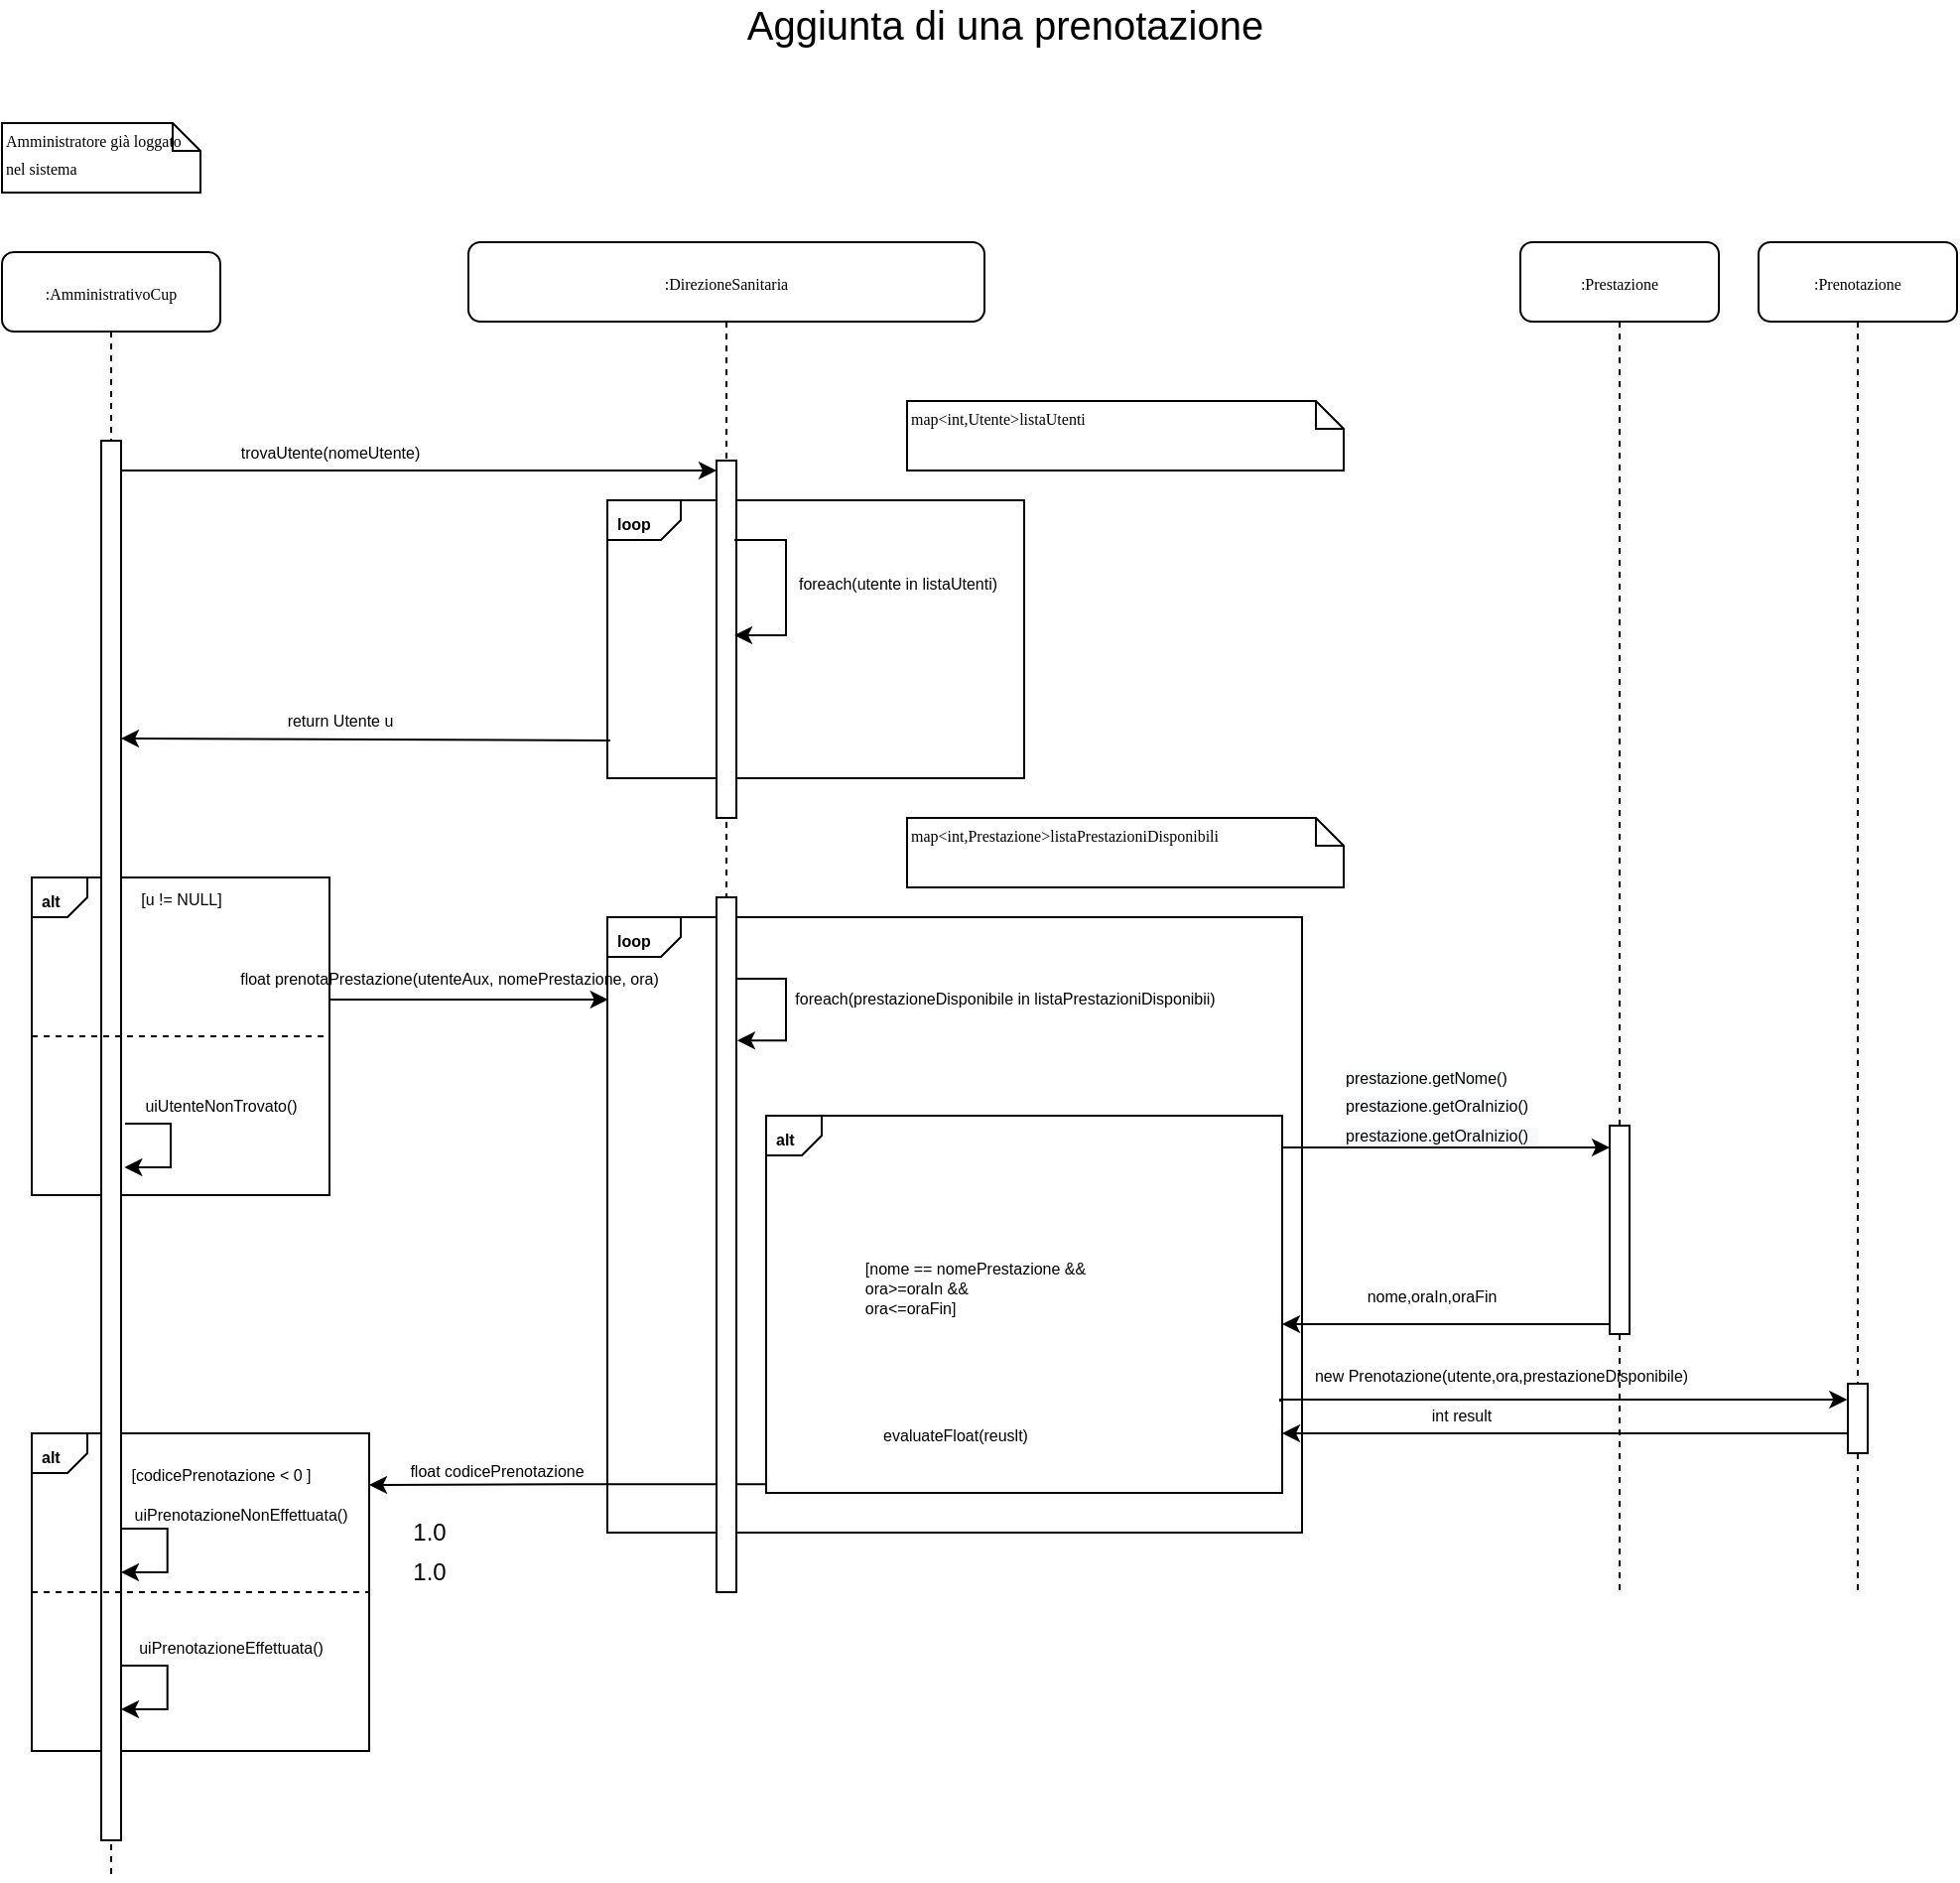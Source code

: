 <mxfile version="14.7.0" type="device"><diagram name="Page-1" id="13e1069c-82ec-6db2-03f1-153e76fe0fe0"><mxGraphModel dx="1258" dy="1485" grid="1" gridSize="10" guides="1" tooltips="1" connect="1" arrows="1" fold="1" page="1" pageScale="1" pageWidth="1100" pageHeight="850" background="none" math="0" shadow="0"><root><mxCell id="0"/><mxCell id="1" parent="0"/><mxCell id="pGkNqQTbadaWzrJlGOLj-44" value="&lt;p style=&quot;margin: 0px ; margin-top: 4px ; margin-left: 5px ; text-align: left&quot;&gt;&lt;b&gt;&lt;font style=&quot;font-size: 8px&quot;&gt;loop&lt;/font&gt;&lt;/b&gt;&lt;/p&gt;" style="html=1;shape=mxgraph.sysml.package;overflow=fill;labelX=37;align=left;spacingLeft=5;verticalAlign=top;spacingTop=-3;" vertex="1" parent="1"><mxGeometry x="320" y="420" width="350" height="310" as="geometry"/></mxCell><mxCell id="pGkNqQTbadaWzrJlGOLj-49" value="&lt;p style=&quot;margin: 0px ; margin-top: 4px ; margin-left: 5px ; text-align: left&quot;&gt;&lt;b&gt;&lt;font style=&quot;font-size: 8px&quot;&gt;alt&lt;/font&gt;&lt;/b&gt;&lt;/p&gt;" style="html=1;shape=mxgraph.sysml.package;overflow=fill;labelX=28.1;align=left;spacingLeft=5;verticalAlign=top;spacingTop=-3;" vertex="1" parent="1"><mxGeometry x="400" y="520" width="260" height="190" as="geometry"/></mxCell><mxCell id="pGkNqQTbadaWzrJlGOLj-28" value="&lt;p style=&quot;margin: 0px ; margin-top: 4px ; margin-left: 5px ; text-align: left&quot;&gt;&lt;b&gt;&lt;font style=&quot;font-size: 8px&quot;&gt;alt&lt;/font&gt;&lt;/b&gt;&lt;/p&gt;" style="html=1;shape=mxgraph.sysml.package;overflow=fill;labelX=28.1;align=left;spacingLeft=5;verticalAlign=top;spacingTop=-3;" vertex="1" parent="1"><mxGeometry x="30" y="680" width="170" height="160" as="geometry"/></mxCell><mxCell id="pGkNqQTbadaWzrJlGOLj-69" style="edgeStyle=orthogonalEdgeStyle;rounded=0;orthogonalLoop=1;jettySize=auto;html=1;entryX=0.001;entryY=0.134;entryDx=0;entryDy=0;entryPerimeter=0;strokeColor=#000000;strokeWidth=1;" edge="1" parent="1" source="pGkNqQTbadaWzrJlGOLj-13" target="pGkNqQTbadaWzrJlGOLj-44"><mxGeometry relative="1" as="geometry"><Array as="points"><mxPoint x="250" y="462"/></Array></mxGeometry></mxCell><mxCell id="pGkNqQTbadaWzrJlGOLj-13" value="&lt;p style=&quot;margin: 0px ; margin-top: 4px ; margin-left: 5px ; text-align: left&quot;&gt;&lt;b&gt;&lt;font style=&quot;font-size: 8px&quot;&gt;alt&lt;/font&gt;&lt;/b&gt;&lt;/p&gt;" style="html=1;shape=mxgraph.sysml.package;overflow=fill;labelX=28.1;align=left;spacingLeft=5;verticalAlign=top;spacingTop=-3;" vertex="1" parent="1"><mxGeometry x="30" y="400" width="150" height="160" as="geometry"/></mxCell><mxCell id="7baba1c4bc27f4b0-2" value="&lt;font style=&quot;font-size: 8px&quot;&gt;:DirezioneSanitaria&lt;/font&gt;" style="shape=umlLifeline;perimeter=lifelinePerimeter;whiteSpace=wrap;html=1;container=1;collapsible=0;recursiveResize=0;outlineConnect=0;rounded=1;shadow=0;comic=0;labelBackgroundColor=none;strokeWidth=1;fontFamily=Verdana;fontSize=12;align=center;" parent="1" vertex="1"><mxGeometry x="250" y="80" width="260" height="580" as="geometry"/></mxCell><mxCell id="pGkNqQTbadaWzrJlGOLj-6" value="&lt;p style=&quot;margin: 0px ; margin-top: 4px ; margin-left: 5px ; text-align: left&quot;&gt;&lt;b&gt;&lt;font style=&quot;font-size: 8px&quot;&gt;loop&lt;/font&gt;&lt;/b&gt;&lt;/p&gt;" style="html=1;shape=mxgraph.sysml.package;overflow=fill;labelX=37;align=left;spacingLeft=5;verticalAlign=top;spacingTop=-3;" vertex="1" parent="7baba1c4bc27f4b0-2"><mxGeometry x="70" y="130" width="210" height="140" as="geometry"/></mxCell><mxCell id="7baba1c4bc27f4b0-10" value="" style="html=1;points=[];perimeter=orthogonalPerimeter;rounded=0;shadow=0;comic=0;labelBackgroundColor=none;strokeWidth=1;fontFamily=Verdana;fontSize=12;align=center;" parent="7baba1c4bc27f4b0-2" vertex="1"><mxGeometry x="125" y="110" width="10" height="180" as="geometry"/></mxCell><mxCell id="pGkNqQTbadaWzrJlGOLj-9" style="edgeStyle=orthogonalEdgeStyle;rounded=0;orthogonalLoop=1;jettySize=auto;html=1;strokeColor=#000000;" edge="1" parent="7baba1c4bc27f4b0-2"><mxGeometry relative="1" as="geometry"><mxPoint x="134" y="150" as="sourcePoint"/><mxPoint x="134" y="198" as="targetPoint"/><Array as="points"><mxPoint x="135" y="150"/><mxPoint x="160" y="150"/><mxPoint x="160" y="198"/><mxPoint x="134" y="198"/></Array></mxGeometry></mxCell><mxCell id="pGkNqQTbadaWzrJlGOLj-10" value="&lt;font style=&quot;font-size: 8px&quot;&gt;foreach(utente in listaUtenti)&lt;/font&gt;" style="text;html=1;align=center;verticalAlign=middle;resizable=0;points=[];autosize=1;strokeColor=none;" vertex="1" parent="7baba1c4bc27f4b0-2"><mxGeometry x="156" y="161" width="120" height="20" as="geometry"/></mxCell><mxCell id="7baba1c4bc27f4b0-3" value="&lt;font style=&quot;font-size: 8px&quot;&gt;:Prestazione&lt;/font&gt;" style="shape=umlLifeline;perimeter=lifelinePerimeter;whiteSpace=wrap;html=1;container=1;collapsible=0;recursiveResize=0;outlineConnect=0;rounded=1;shadow=0;comic=0;labelBackgroundColor=none;strokeWidth=1;fontFamily=Verdana;fontSize=12;align=center;size=40;" parent="1" vertex="1"><mxGeometry x="780" y="80" width="100" height="680" as="geometry"/></mxCell><mxCell id="7baba1c4bc27f4b0-13" value="" style="html=1;points=[];perimeter=orthogonalPerimeter;rounded=0;shadow=0;comic=0;labelBackgroundColor=none;strokeWidth=1;fontFamily=Verdana;fontSize=12;align=center;" parent="7baba1c4bc27f4b0-3" vertex="1"><mxGeometry x="45" y="445" width="10" height="105" as="geometry"/></mxCell><mxCell id="7baba1c4bc27f4b0-8" value="&lt;font style=&quot;font-size: 8px&quot;&gt;:AmministrativoCup&lt;/font&gt;" style="shape=umlLifeline;perimeter=lifelinePerimeter;whiteSpace=wrap;html=1;container=1;collapsible=0;recursiveResize=0;outlineConnect=0;rounded=1;shadow=0;comic=0;labelBackgroundColor=none;strokeWidth=1;fontFamily=Verdana;fontSize=12;align=center;" parent="1" vertex="1"><mxGeometry x="15" y="85" width="110" height="820" as="geometry"/></mxCell><mxCell id="7baba1c4bc27f4b0-9" value="" style="html=1;points=[];perimeter=orthogonalPerimeter;rounded=0;shadow=0;comic=0;labelBackgroundColor=none;strokeWidth=1;fontFamily=Verdana;fontSize=12;align=center;" parent="7baba1c4bc27f4b0-8" vertex="1"><mxGeometry x="50" y="95" width="10" height="705" as="geometry"/></mxCell><mxCell id="pGkNqQTbadaWzrJlGOLj-20" style="edgeStyle=orthogonalEdgeStyle;rounded=0;orthogonalLoop=1;jettySize=auto;html=1;strokeColor=#000000;entryX=1.167;entryY=0.8;entryDx=0;entryDy=0;entryPerimeter=0;" edge="1" parent="7baba1c4bc27f4b0-8"><mxGeometry relative="1" as="geometry"><mxPoint x="62" y="439" as="sourcePoint"/><mxPoint x="61.67" y="461" as="targetPoint"/><Array as="points"><mxPoint x="85" y="439"/><mxPoint x="85" y="461"/></Array></mxGeometry></mxCell><mxCell id="7baba1c4bc27f4b0-41" value="&lt;font style=&quot;font-size: 8px&quot;&gt;Amministratore già loggato nel sistema&lt;/font&gt;" style="shape=note;whiteSpace=wrap;html=1;size=14;verticalAlign=top;align=left;spacingTop=-6;rounded=0;shadow=0;comic=0;labelBackgroundColor=none;strokeWidth=1;fontFamily=Verdana;fontSize=12" parent="1" vertex="1"><mxGeometry x="15" y="20" width="100" height="35" as="geometry"/></mxCell><mxCell id="pGkNqQTbadaWzrJlGOLj-1" value="&lt;font style=&quot;font-size: 20px&quot;&gt;Aggiunta di una prenotazione&lt;/font&gt;" style="text;html=1;align=center;verticalAlign=middle;resizable=0;points=[];autosize=1;strokeColor=none;" vertex="1" parent="1"><mxGeometry x="380" y="-40" width="280" height="20" as="geometry"/></mxCell><mxCell id="pGkNqQTbadaWzrJlGOLj-2" style="edgeStyle=orthogonalEdgeStyle;rounded=0;orthogonalLoop=1;jettySize=auto;html=1;strokeColor=#000000;" edge="1" parent="1" source="7baba1c4bc27f4b0-9"><mxGeometry relative="1" as="geometry"><mxPoint x="160" y="190" as="sourcePoint"/><mxPoint x="375" y="195" as="targetPoint"/><Array as="points"><mxPoint x="210" y="195"/><mxPoint x="210" y="195"/></Array></mxGeometry></mxCell><mxCell id="pGkNqQTbadaWzrJlGOLj-3" value="&lt;font style=&quot;font-size: 8px&quot;&gt;trovaUtente(nomeUtente)&lt;/font&gt;" style="text;html=1;align=center;verticalAlign=middle;resizable=0;points=[];autosize=1;strokeColor=none;" vertex="1" parent="1"><mxGeometry x="125" y="175" width="110" height="20" as="geometry"/></mxCell><mxCell id="pGkNqQTbadaWzrJlGOLj-51" style="edgeStyle=orthogonalEdgeStyle;rounded=0;orthogonalLoop=1;jettySize=auto;html=1;strokeColor=#000000;strokeWidth=1;exitX=0.001;exitY=0.977;exitDx=0;exitDy=0;exitPerimeter=0;" edge="1" parent="1" source="pGkNqQTbadaWzrJlGOLj-49"><mxGeometry relative="1" as="geometry"><mxPoint x="200" y="706" as="targetPoint"/><Array as="points"/></mxGeometry></mxCell><mxCell id="pGkNqQTbadaWzrJlGOLj-12" value="" style="html=1;points=[];perimeter=orthogonalPerimeter;rounded=0;shadow=0;comic=0;labelBackgroundColor=none;strokeWidth=1;fontFamily=Verdana;fontSize=12;align=center;" vertex="1" parent="1"><mxGeometry x="375" y="410" width="10" height="350" as="geometry"/></mxCell><mxCell id="pGkNqQTbadaWzrJlGOLj-14" value="" style="group" vertex="1" connectable="0" parent="1"><mxGeometry x="150" y="310" width="70" height="20" as="geometry"/></mxCell><mxCell id="pGkNqQTbadaWzrJlGOLj-8" value="&lt;font style=&quot;font-size: 8px&quot;&gt;return Utente u&lt;/font&gt;" style="text;html=1;align=center;verticalAlign=middle;resizable=0;points=[];autosize=1;strokeColor=none;" vertex="1" parent="pGkNqQTbadaWzrJlGOLj-14"><mxGeometry width="70" height="20" as="geometry"/></mxCell><mxCell id="pGkNqQTbadaWzrJlGOLj-15" value="&lt;font style=&quot;font-size: 8px&quot;&gt;[u != NULL]&lt;/font&gt;" style="text;html=1;align=center;verticalAlign=middle;resizable=0;points=[];autosize=1;strokeColor=none;" vertex="1" parent="1"><mxGeometry x="75" y="400" width="60" height="20" as="geometry"/></mxCell><mxCell id="pGkNqQTbadaWzrJlGOLj-22" value="&lt;font style=&quot;font-size: 8px&quot;&gt;uiUtenteNonTrovato()&lt;/font&gt;" style="text;html=1;align=center;verticalAlign=middle;resizable=0;points=[];autosize=1;strokeColor=none;" vertex="1" parent="1"><mxGeometry x="80" y="504" width="90" height="20" as="geometry"/></mxCell><mxCell id="pGkNqQTbadaWzrJlGOLj-17" value="" style="endArrow=none;dashed=1;html=1;strokeWidth=1;entryX=1;entryY=0.5;entryDx=0;entryDy=0;entryPerimeter=0;exitX=0;exitY=0.5;exitDx=0;exitDy=0;exitPerimeter=0;" edge="1" parent="1" source="pGkNqQTbadaWzrJlGOLj-13" target="pGkNqQTbadaWzrJlGOLj-13"><mxGeometry width="50" height="50" relative="1" as="geometry"><mxPoint x="30" y="439" as="sourcePoint"/><mxPoint x="90" y="440" as="targetPoint"/><Array as="points"><mxPoint x="105" y="480"/></Array></mxGeometry></mxCell><mxCell id="pGkNqQTbadaWzrJlGOLj-34" value="" style="endArrow=none;dashed=1;html=1;strokeColor=#000000;strokeWidth=1;exitX=0;exitY=0.5;exitDx=0;exitDy=0;exitPerimeter=0;entryX=1;entryY=0.5;entryDx=0;entryDy=0;entryPerimeter=0;" edge="1" parent="1" source="pGkNqQTbadaWzrJlGOLj-28" target="pGkNqQTbadaWzrJlGOLj-28"><mxGeometry width="50" height="50" relative="1" as="geometry"><mxPoint x="30" y="800" as="sourcePoint"/><mxPoint x="80" y="750" as="targetPoint"/></mxGeometry></mxCell><mxCell id="pGkNqQTbadaWzrJlGOLj-35" value="&lt;font style=&quot;font-size: 8px&quot;&gt;[codicePrenotazione &amp;lt; 0 ]&lt;/font&gt;" style="text;html=1;align=center;verticalAlign=middle;resizable=0;points=[];autosize=1;strokeColor=none;" vertex="1" parent="1"><mxGeometry x="70" y="690" width="110" height="20" as="geometry"/></mxCell><mxCell id="pGkNqQTbadaWzrJlGOLj-38" value="" style="group" vertex="1" connectable="0" parent="1"><mxGeometry x="75" y="710" width="120" height="40" as="geometry"/></mxCell><mxCell id="pGkNqQTbadaWzrJlGOLj-40" value="" style="group" vertex="1" connectable="0" parent="pGkNqQTbadaWzrJlGOLj-38"><mxGeometry width="120" height="40" as="geometry"/></mxCell><mxCell id="pGkNqQTbadaWzrJlGOLj-36" style="edgeStyle=orthogonalEdgeStyle;rounded=0;orthogonalLoop=1;jettySize=auto;html=1;strokeColor=#000000;entryX=1.167;entryY=0.8;entryDx=0;entryDy=0;entryPerimeter=0;" edge="1" parent="pGkNqQTbadaWzrJlGOLj-40"><mxGeometry relative="1" as="geometry"><mxPoint x="0.33" y="18" as="sourcePoint"/><mxPoint x="1.421e-14" y="40" as="targetPoint"/><Array as="points"><mxPoint x="23.33" y="18"/><mxPoint x="23.33" y="40"/></Array></mxGeometry></mxCell><mxCell id="pGkNqQTbadaWzrJlGOLj-37" value="&lt;font style=&quot;font-size: 8px&quot;&gt;uiPrenotazioneNonEffettuata()&lt;/font&gt;" style="text;html=1;align=center;verticalAlign=middle;resizable=0;points=[];autosize=1;strokeColor=none;" vertex="1" parent="pGkNqQTbadaWzrJlGOLj-40"><mxGeometry width="120" height="20" as="geometry"/></mxCell><mxCell id="pGkNqQTbadaWzrJlGOLj-47" style="edgeStyle=orthogonalEdgeStyle;rounded=0;orthogonalLoop=1;jettySize=auto;html=1;strokeColor=#000000;entryX=1.044;entryY=0.206;entryDx=0;entryDy=0;entryPerimeter=0;" edge="1" parent="1" target="pGkNqQTbadaWzrJlGOLj-12"><mxGeometry relative="1" as="geometry"><mxPoint x="385" y="451" as="sourcePoint"/><mxPoint x="414.29" y="508.93" as="targetPoint"/><Array as="points"><mxPoint x="410" y="451"/><mxPoint x="410" y="482"/></Array></mxGeometry></mxCell><mxCell id="pGkNqQTbadaWzrJlGOLj-48" value="&lt;font style=&quot;font-size: 8px&quot;&gt;foreach(prestazioneDisponibile in listaPrestazioniDisponibii)&lt;/font&gt;" style="text;html=1;align=center;verticalAlign=middle;resizable=0;points=[];autosize=1;strokeColor=none;" vertex="1" parent="1"><mxGeometry x="405" y="450" width="230" height="20" as="geometry"/></mxCell><mxCell id="pGkNqQTbadaWzrJlGOLj-31" value="&lt;font style=&quot;font-size: 8px&quot;&gt;float codicePrenotazione&lt;/font&gt;" style="text;html=1;align=center;verticalAlign=middle;resizable=0;points=[];autosize=1;strokeColor=none;" vertex="1" parent="1"><mxGeometry x="214" y="688" width="100" height="20" as="geometry"/></mxCell><mxCell id="pGkNqQTbadaWzrJlGOLj-52" value="&lt;div style=&quot;text-align: left&quot;&gt;&lt;span style=&quot;font-size: 8px&quot;&gt;[nome == nomePrestazione &amp;amp;&amp;amp;&lt;/span&gt;&lt;/div&gt;&lt;font style=&quot;font-size: 8px&quot;&gt;&lt;div style=&quot;text-align: left&quot;&gt;&lt;span&gt;ora&amp;gt;=oraIn &amp;amp;&amp;amp;&lt;/span&gt;&lt;/div&gt;&lt;div style=&quot;text-align: left&quot;&gt;&lt;span&gt;ora&amp;lt;=oraFin]&lt;/span&gt;&lt;/div&gt;&lt;/font&gt;" style="text;html=1;align=center;verticalAlign=middle;resizable=0;points=[];autosize=1;strokeColor=none;" vertex="1" parent="1"><mxGeometry x="440" y="580" width="130" height="50" as="geometry"/></mxCell><mxCell id="pGkNqQTbadaWzrJlGOLj-55" value="&lt;span style=&quot;color: rgb(0 , 0 , 0) ; font-family: &amp;#34;helvetica&amp;#34; ; font-size: 8px ; font-style: normal ; font-weight: 400 ; letter-spacing: normal ; text-align: left ; text-indent: 0px ; text-transform: none ; word-spacing: 0px ; background-color: rgb(248 , 249 , 250) ; display: inline ; float: none&quot;&gt;prestazione.getNome()&lt;br&gt;&lt;span style=&quot;font-family: &amp;#34;helvetica&amp;#34;&quot;&gt;prestazione.getOraInizio()&lt;br&gt;&lt;/span&gt;&lt;span style=&quot;font-family: &amp;#34;helvetica&amp;#34;&quot;&gt;prestazione.getOraInizio()&amp;nbsp;&lt;/span&gt;&lt;span style=&quot;font-family: &amp;#34;helvetica&amp;#34;&quot;&gt;&amp;nbsp;&lt;/span&gt;&lt;br&gt;&lt;/span&gt;" style="text;whiteSpace=wrap;html=1;" vertex="1" parent="1"><mxGeometry x="690" y="486" width="120" height="56" as="geometry"/></mxCell><mxCell id="pGkNqQTbadaWzrJlGOLj-56" style="edgeStyle=orthogonalEdgeStyle;rounded=0;orthogonalLoop=1;jettySize=auto;html=1;strokeColor=#000000;strokeWidth=1;" edge="1" parent="1" source="7baba1c4bc27f4b0-13" target="pGkNqQTbadaWzrJlGOLj-49"><mxGeometry relative="1" as="geometry"><Array as="points"><mxPoint x="780" y="625"/><mxPoint x="780" y="625"/></Array></mxGeometry></mxCell><mxCell id="pGkNqQTbadaWzrJlGOLj-57" value="&lt;font style=&quot;font-size: 8px&quot;&gt;nome,oraIn,oraFin&lt;/font&gt;" style="text;html=1;align=center;verticalAlign=middle;resizable=0;points=[];autosize=1;strokeColor=none;" vertex="1" parent="1"><mxGeometry x="695" y="600" width="80" height="20" as="geometry"/></mxCell><mxCell id="pGkNqQTbadaWzrJlGOLj-58" style="edgeStyle=orthogonalEdgeStyle;rounded=0;orthogonalLoop=1;jettySize=auto;html=1;strokeColor=#000000;strokeWidth=1;entryX=-0.033;entryY=0.229;entryDx=0;entryDy=0;entryPerimeter=0;" edge="1" parent="1" target="pGkNqQTbadaWzrJlGOLj-61"><mxGeometry relative="1" as="geometry"><mxPoint x="659" y="664" as="sourcePoint"/><mxPoint x="900" y="660" as="targetPoint"/><Array as="points"><mxPoint x="659" y="663"/></Array></mxGeometry></mxCell><mxCell id="pGkNqQTbadaWzrJlGOLj-59" value="&lt;font style=&quot;font-size: 8px&quot;&gt;new Prenotazione(utente,ora,prestazioneDisponibile)&lt;/font&gt;" style="text;html=1;align=center;verticalAlign=middle;resizable=0;points=[];autosize=1;strokeColor=none;" vertex="1" parent="1"><mxGeometry x="670" y="640" width="200" height="20" as="geometry"/></mxCell><mxCell id="pGkNqQTbadaWzrJlGOLj-60" value="&lt;font style=&quot;font-size: 8px&quot;&gt;:Prenotazione&lt;/font&gt;" style="shape=umlLifeline;perimeter=lifelinePerimeter;whiteSpace=wrap;html=1;container=1;collapsible=0;recursiveResize=0;outlineConnect=0;rounded=1;shadow=0;comic=0;labelBackgroundColor=none;strokeWidth=1;fontFamily=Verdana;fontSize=12;align=center;" vertex="1" parent="1"><mxGeometry x="900" y="80" width="100" height="680" as="geometry"/></mxCell><mxCell id="pGkNqQTbadaWzrJlGOLj-61" value="" style="html=1;points=[];perimeter=orthogonalPerimeter;rounded=0;shadow=0;comic=0;labelBackgroundColor=none;strokeWidth=1;fontFamily=Verdana;fontSize=12;align=center;" vertex="1" parent="pGkNqQTbadaWzrJlGOLj-60"><mxGeometry x="45" y="575" width="10" height="35" as="geometry"/></mxCell><mxCell id="pGkNqQTbadaWzrJlGOLj-54" style="edgeStyle=orthogonalEdgeStyle;rounded=0;orthogonalLoop=1;jettySize=auto;html=1;strokeColor=#000000;strokeWidth=1;" edge="1" parent="1" source="pGkNqQTbadaWzrJlGOLj-49"><mxGeometry relative="1" as="geometry"><mxPoint x="825" y="536" as="targetPoint"/><Array as="points"><mxPoint x="710" y="536"/><mxPoint x="710" y="536"/></Array></mxGeometry></mxCell><mxCell id="pGkNqQTbadaWzrJlGOLj-62" style="edgeStyle=orthogonalEdgeStyle;rounded=0;orthogonalLoop=1;jettySize=auto;html=1;strokeColor=#000000;strokeWidth=1;" edge="1" parent="1" source="pGkNqQTbadaWzrJlGOLj-61"><mxGeometry relative="1" as="geometry"><mxPoint x="660" y="680" as="targetPoint"/><Array as="points"><mxPoint x="660" y="680"/></Array></mxGeometry></mxCell><mxCell id="pGkNqQTbadaWzrJlGOLj-63" value="&lt;font style=&quot;font-size: 8px&quot;&gt;int result&lt;/font&gt;" style="text;html=1;align=center;verticalAlign=middle;resizable=0;points=[];autosize=1;strokeColor=none;" vertex="1" parent="1"><mxGeometry x="725" y="660" width="50" height="20" as="geometry"/></mxCell><mxCell id="pGkNqQTbadaWzrJlGOLj-66" value="&lt;font style=&quot;font-size: 8px&quot;&gt;evaluateFloat(reuslt)&lt;/font&gt;" style="text;html=1;align=center;verticalAlign=middle;resizable=0;points=[];autosize=1;strokeColor=none;" vertex="1" parent="1"><mxGeometry x="450" y="670" width="90" height="20" as="geometry"/></mxCell><mxCell id="pGkNqQTbadaWzrJlGOLj-67" value="&lt;font style=&quot;font-size: 8px&quot;&gt;map&amp;lt;int,Prestazione&amp;gt;listaPrestazioniDisponibili&lt;/font&gt;" style="shape=note;whiteSpace=wrap;html=1;size=14;verticalAlign=top;align=left;spacingTop=-6;rounded=0;shadow=0;comic=0;labelBackgroundColor=none;strokeWidth=1;fontFamily=Verdana;fontSize=12" vertex="1" parent="1"><mxGeometry x="471" y="370" width="220" height="35" as="geometry"/></mxCell><mxCell id="pGkNqQTbadaWzrJlGOLj-68" value="&lt;font style=&quot;font-size: 8px&quot;&gt;map&amp;lt;int,Utente&amp;gt;listaUtenti&lt;/font&gt;" style="shape=note;whiteSpace=wrap;html=1;size=14;verticalAlign=top;align=left;spacingTop=-6;rounded=0;shadow=0;comic=0;labelBackgroundColor=none;strokeWidth=1;fontFamily=Verdana;fontSize=12" vertex="1" parent="1"><mxGeometry x="471" y="160" width="220" height="35" as="geometry"/></mxCell><mxCell id="pGkNqQTbadaWzrJlGOLj-25" value="&lt;font style=&quot;font-size: 8px&quot;&gt;float prenotaPrestazione(utenteAux, nomePrestazione, ora)&lt;/font&gt;" style="text;html=1;align=center;verticalAlign=middle;resizable=0;points=[];autosize=1;strokeColor=none;" vertex="1" parent="1"><mxGeometry x="125" y="440" width="230" height="20" as="geometry"/></mxCell><mxCell id="pGkNqQTbadaWzrJlGOLj-7" style="edgeStyle=orthogonalEdgeStyle;rounded=0;orthogonalLoop=1;jettySize=auto;html=1;strokeColor=#000000;exitX=0.007;exitY=0.864;exitDx=0;exitDy=0;exitPerimeter=0;" edge="1" parent="1" source="pGkNqQTbadaWzrJlGOLj-6"><mxGeometry relative="1" as="geometry"><mxPoint x="75" y="330" as="targetPoint"/><Array as="points"><mxPoint x="75" y="330"/></Array></mxGeometry></mxCell><mxCell id="pGkNqQTbadaWzrJlGOLj-42" style="edgeStyle=orthogonalEdgeStyle;rounded=0;orthogonalLoop=1;jettySize=auto;html=1;strokeColor=#000000;entryX=1.167;entryY=0.8;entryDx=0;entryDy=0;entryPerimeter=0;" edge="1" parent="1"><mxGeometry x="75" y="779" as="geometry"><mxPoint x="75.33" y="797" as="sourcePoint"/><mxPoint x="75.0" y="819" as="targetPoint"/><Array as="points"><mxPoint x="98.33" y="797"/><mxPoint x="98.33" y="819"/></Array></mxGeometry></mxCell><mxCell id="pGkNqQTbadaWzrJlGOLj-43" value="&lt;font style=&quot;font-size: 8px&quot;&gt;uiPrenotazioneEffettuata()&lt;/font&gt;" style="text;html=1;align=center;verticalAlign=middle;resizable=0;points=[];autosize=1;strokeColor=none;" vertex="1" parent="1"><mxGeometry x="75" y="777" width="110" height="20" as="geometry"/></mxCell><mxCell id="pGkNqQTbadaWzrJlGOLj-71" value="1.0" style="text;html=1;align=center;verticalAlign=middle;resizable=0;points=[];autosize=1;strokeColor=none;" vertex="1" parent="1"><mxGeometry x="205" y="720" width="50" height="20" as="geometry"/></mxCell><mxCell id="pGkNqQTbadaWzrJlGOLj-72" value="1.0" style="text;html=1;align=center;verticalAlign=middle;resizable=0;points=[];autosize=1;strokeColor=none;" vertex="1" parent="1"><mxGeometry x="205" y="740" width="50" height="20" as="geometry"/></mxCell></root></mxGraphModel></diagram></mxfile>